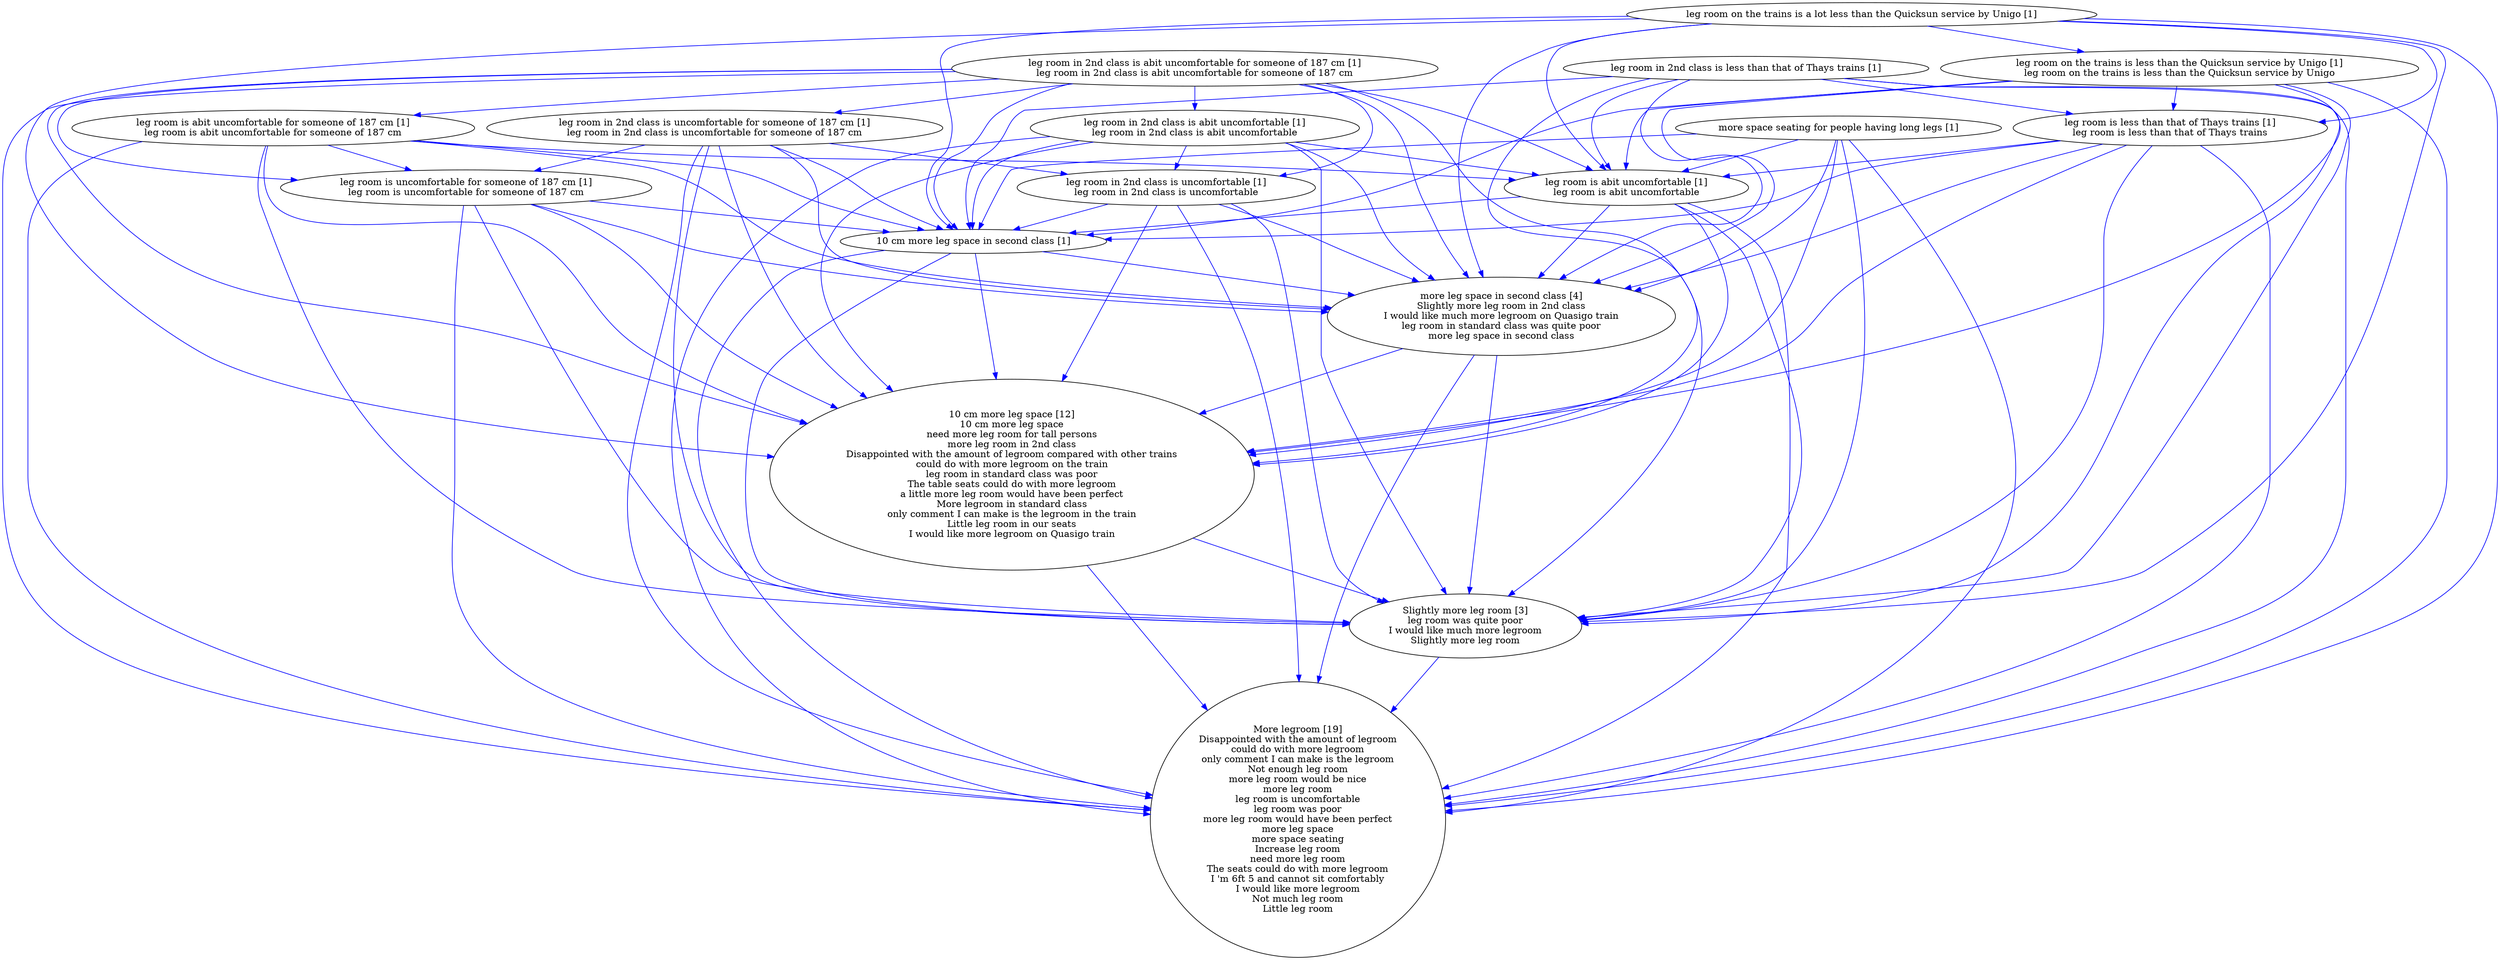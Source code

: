 digraph collapsedGraph {
"More legroom [19]\nDisappointed with the amount of legroom\ncould do with more legroom\nonly comment I can make is the legroom\nNot enough leg room\nmore leg room would be nice\nmore leg room\nleg room is uncomfortable\nleg room was poor\nmore leg room would have been perfect\nmore leg space\nmore space seating\nIncrease leg room\nneed more leg room\nThe seats could do with more legroom\nI 'm 6ft 5 and cannot sit comfortably\nI would like more legroom\nNot much leg room\nLittle leg room""more leg space in second class [4]\nSlightly more leg room in 2nd class\nI would like much more legroom on Quasigo train\nleg room in standard class was quite poor\nmore leg space in second class""Slightly more leg room [3]\nleg room was quite poor\nI would like much more legroom\nSlightly more leg room""10 cm more leg space [12]\n10 cm more leg space\nneed more leg room for tall persons\nmore leg room in 2nd class\nDisappointed with the amount of legroom compared with other trains\ncould do with more legroom on the train\nleg room in standard class was poor\nThe table seats could do with more legroom\na little more leg room would have been perfect\nMore legroom in standard class\nonly comment I can make is the legroom in the train\nLittle leg room in our seats\nI would like more legroom on Quasigo train""10 cm more leg space in second class [1]""leg room in 2nd class is abit uncomfortable for someone of 187 cm [1]\nleg room in 2nd class is abit uncomfortable for someone of 187 cm""leg room is abit uncomfortable for someone of 187 cm [1]\nleg room is abit uncomfortable for someone of 187 cm""leg room is abit uncomfortable [1]\nleg room is abit uncomfortable""leg room is uncomfortable for someone of 187 cm [1]\nleg room is uncomfortable for someone of 187 cm""leg room in 2nd class is abit uncomfortable [1]\nleg room in 2nd class is abit uncomfortable""leg room in 2nd class is uncomfortable [1]\nleg room in 2nd class is uncomfortable""leg room in 2nd class is uncomfortable for someone of 187 cm [1]\nleg room in 2nd class is uncomfortable for someone of 187 cm""leg room in 2nd class is less than that of Thays trains [1]""leg room is less than that of Thays trains [1]\nleg room is less than that of Thays trains""leg room on the trains is a lot less than the Quicksun service by Unigo [1]""leg room on the trains is less than the Quicksun service by Unigo [1]\nleg room on the trains is less than the Quicksun service by Unigo""more space seating for people having long legs [1]""leg room in 2nd class is abit uncomfortable [1]\nleg room in 2nd class is abit uncomfortable" -> "10 cm more leg space [12]\n10 cm more leg space\nneed more leg room for tall persons\nmore leg room in 2nd class\nDisappointed with the amount of legroom compared with other trains\ncould do with more legroom on the train\nleg room in standard class was poor\nThe table seats could do with more legroom\na little more leg room would have been perfect\nMore legroom in standard class\nonly comment I can make is the legroom in the train\nLittle leg room in our seats\nI would like more legroom on Quasigo train" [color=blue]
"more leg space in second class [4]\nSlightly more leg room in 2nd class\nI would like much more legroom on Quasigo train\nleg room in standard class was quite poor\nmore leg space in second class" -> "10 cm more leg space [12]\n10 cm more leg space\nneed more leg room for tall persons\nmore leg room in 2nd class\nDisappointed with the amount of legroom compared with other trains\ncould do with more legroom on the train\nleg room in standard class was poor\nThe table seats could do with more legroom\na little more leg room would have been perfect\nMore legroom in standard class\nonly comment I can make is the legroom in the train\nLittle leg room in our seats\nI would like more legroom on Quasigo train" [color=blue]
"more leg space in second class [4]\nSlightly more leg room in 2nd class\nI would like much more legroom on Quasigo train\nleg room in standard class was quite poor\nmore leg space in second class" -> "More legroom [19]\nDisappointed with the amount of legroom\ncould do with more legroom\nonly comment I can make is the legroom\nNot enough leg room\nmore leg room would be nice\nmore leg room\nleg room is uncomfortable\nleg room was poor\nmore leg room would have been perfect\nmore leg space\nmore space seating\nIncrease leg room\nneed more leg room\nThe seats could do with more legroom\nI 'm 6ft 5 and cannot sit comfortably\nI would like more legroom\nNot much leg room\nLittle leg room" [color=blue]
"leg room on the trains is less than the Quicksun service by Unigo [1]\nleg room on the trains is less than the Quicksun service by Unigo" -> "leg room is abit uncomfortable [1]\nleg room is abit uncomfortable" [color=blue]
"leg room in 2nd class is abit uncomfortable for someone of 187 cm [1]\nleg room in 2nd class is abit uncomfortable for someone of 187 cm" -> "More legroom [19]\nDisappointed with the amount of legroom\ncould do with more legroom\nonly comment I can make is the legroom\nNot enough leg room\nmore leg room would be nice\nmore leg room\nleg room is uncomfortable\nleg room was poor\nmore leg room would have been perfect\nmore leg space\nmore space seating\nIncrease leg room\nneed more leg room\nThe seats could do with more legroom\nI 'm 6ft 5 and cannot sit comfortably\nI would like more legroom\nNot much leg room\nLittle leg room" [color=blue]
"10 cm more leg space [12]\n10 cm more leg space\nneed more leg room for tall persons\nmore leg room in 2nd class\nDisappointed with the amount of legroom compared with other trains\ncould do with more legroom on the train\nleg room in standard class was poor\nThe table seats could do with more legroom\na little more leg room would have been perfect\nMore legroom in standard class\nonly comment I can make is the legroom in the train\nLittle leg room in our seats\nI would like more legroom on Quasigo train" -> "More legroom [19]\nDisappointed with the amount of legroom\ncould do with more legroom\nonly comment I can make is the legroom\nNot enough leg room\nmore leg room would be nice\nmore leg room\nleg room is uncomfortable\nleg room was poor\nmore leg room would have been perfect\nmore leg space\nmore space seating\nIncrease leg room\nneed more leg room\nThe seats could do with more legroom\nI 'm 6ft 5 and cannot sit comfortably\nI would like more legroom\nNot much leg room\nLittle leg room" [color=blue]
"more space seating for people having long legs [1]" -> "10 cm more leg space [12]\n10 cm more leg space\nneed more leg room for tall persons\nmore leg room in 2nd class\nDisappointed with the amount of legroom compared with other trains\ncould do with more legroom on the train\nleg room in standard class was poor\nThe table seats could do with more legroom\na little more leg room would have been perfect\nMore legroom in standard class\nonly comment I can make is the legroom in the train\nLittle leg room in our seats\nI would like more legroom on Quasigo train" [color=blue]
"leg room in 2nd class is abit uncomfortable for someone of 187 cm [1]\nleg room in 2nd class is abit uncomfortable for someone of 187 cm" -> "10 cm more leg space [12]\n10 cm more leg space\nneed more leg room for tall persons\nmore leg room in 2nd class\nDisappointed with the amount of legroom compared with other trains\ncould do with more legroom on the train\nleg room in standard class was poor\nThe table seats could do with more legroom\na little more leg room would have been perfect\nMore legroom in standard class\nonly comment I can make is the legroom in the train\nLittle leg room in our seats\nI would like more legroom on Quasigo train" [color=blue]
"more space seating for people having long legs [1]" -> "more leg space in second class [4]\nSlightly more leg room in 2nd class\nI would like much more legroom on Quasigo train\nleg room in standard class was quite poor\nmore leg space in second class" [color=blue]
"more space seating for people having long legs [1]" -> "Slightly more leg room [3]\nleg room was quite poor\nI would like much more legroom\nSlightly more leg room" [color=blue]
"more leg space in second class [4]\nSlightly more leg room in 2nd class\nI would like much more legroom on Quasigo train\nleg room in standard class was quite poor\nmore leg space in second class" -> "Slightly more leg room [3]\nleg room was quite poor\nI would like much more legroom\nSlightly more leg room" [color=blue]
"more space seating for people having long legs [1]" -> "More legroom [19]\nDisappointed with the amount of legroom\ncould do with more legroom\nonly comment I can make is the legroom\nNot enough leg room\nmore leg room would be nice\nmore leg room\nleg room is uncomfortable\nleg room was poor\nmore leg room would have been perfect\nmore leg space\nmore space seating\nIncrease leg room\nneed more leg room\nThe seats could do with more legroom\nI 'm 6ft 5 and cannot sit comfortably\nI would like more legroom\nNot much leg room\nLittle leg room" [color=blue]
"Slightly more leg room [3]\nleg room was quite poor\nI would like much more legroom\nSlightly more leg room" -> "More legroom [19]\nDisappointed with the amount of legroom\ncould do with more legroom\nonly comment I can make is the legroom\nNot enough leg room\nmore leg room would be nice\nmore leg room\nleg room is uncomfortable\nleg room was poor\nmore leg room would have been perfect\nmore leg space\nmore space seating\nIncrease leg room\nneed more leg room\nThe seats could do with more legroom\nI 'm 6ft 5 and cannot sit comfortably\nI would like more legroom\nNot much leg room\nLittle leg room" [color=blue]
"more space seating for people having long legs [1]" -> "10 cm more leg space in second class [1]" [color=blue]
"leg room in 2nd class is uncomfortable [1]\nleg room in 2nd class is uncomfortable" -> "More legroom [19]\nDisappointed with the amount of legroom\ncould do with more legroom\nonly comment I can make is the legroom\nNot enough leg room\nmore leg room would be nice\nmore leg room\nleg room is uncomfortable\nleg room was poor\nmore leg room would have been perfect\nmore leg space\nmore space seating\nIncrease leg room\nneed more leg room\nThe seats could do with more legroom\nI 'm 6ft 5 and cannot sit comfortably\nI would like more legroom\nNot much leg room\nLittle leg room" [color=blue]
"leg room in 2nd class is uncomfortable [1]\nleg room in 2nd class is uncomfortable" -> "Slightly more leg room [3]\nleg room was quite poor\nI would like much more legroom\nSlightly more leg room" [color=blue]
"leg room on the trains is a lot less than the Quicksun service by Unigo [1]" -> "10 cm more leg space in second class [1]" [color=blue]
"leg room in 2nd class is uncomfortable [1]\nleg room in 2nd class is uncomfortable" -> "more leg space in second class [4]\nSlightly more leg room in 2nd class\nI would like much more legroom on Quasigo train\nleg room in standard class was quite poor\nmore leg space in second class" [color=blue]
"leg room in 2nd class is uncomfortable for someone of 187 cm [1]\nleg room in 2nd class is uncomfortable for someone of 187 cm" -> "More legroom [19]\nDisappointed with the amount of legroom\ncould do with more legroom\nonly comment I can make is the legroom\nNot enough leg room\nmore leg room would be nice\nmore leg room\nleg room is uncomfortable\nleg room was poor\nmore leg room would have been perfect\nmore leg space\nmore space seating\nIncrease leg room\nneed more leg room\nThe seats could do with more legroom\nI 'm 6ft 5 and cannot sit comfortably\nI would like more legroom\nNot much leg room\nLittle leg room" [color=blue]
"leg room in 2nd class is uncomfortable [1]\nleg room in 2nd class is uncomfortable" -> "10 cm more leg space [12]\n10 cm more leg space\nneed more leg room for tall persons\nmore leg room in 2nd class\nDisappointed with the amount of legroom compared with other trains\ncould do with more legroom on the train\nleg room in standard class was poor\nThe table seats could do with more legroom\na little more leg room would have been perfect\nMore legroom in standard class\nonly comment I can make is the legroom in the train\nLittle leg room in our seats\nI would like more legroom on Quasigo train" [color=blue]
"leg room on the trains is a lot less than the Quicksun service by Unigo [1]" -> "10 cm more leg space [12]\n10 cm more leg space\nneed more leg room for tall persons\nmore leg room in 2nd class\nDisappointed with the amount of legroom compared with other trains\ncould do with more legroom on the train\nleg room in standard class was poor\nThe table seats could do with more legroom\na little more leg room would have been perfect\nMore legroom in standard class\nonly comment I can make is the legroom in the train\nLittle leg room in our seats\nI would like more legroom on Quasigo train" [color=blue]
"leg room is less than that of Thays trains [1]\nleg room is less than that of Thays trains" -> "More legroom [19]\nDisappointed with the amount of legroom\ncould do with more legroom\nonly comment I can make is the legroom\nNot enough leg room\nmore leg room would be nice\nmore leg room\nleg room is uncomfortable\nleg room was poor\nmore leg room would have been perfect\nmore leg space\nmore space seating\nIncrease leg room\nneed more leg room\nThe seats could do with more legroom\nI 'm 6ft 5 and cannot sit comfortably\nI would like more legroom\nNot much leg room\nLittle leg room" [color=blue]
"leg room is less than that of Thays trains [1]\nleg room is less than that of Thays trains" -> "leg room is abit uncomfortable [1]\nleg room is abit uncomfortable" [color=blue]
"leg room is less than that of Thays trains [1]\nleg room is less than that of Thays trains" -> "Slightly more leg room [3]\nleg room was quite poor\nI would like much more legroom\nSlightly more leg room" [color=blue]
"leg room in 2nd class is uncomfortable [1]\nleg room in 2nd class is uncomfortable" -> "10 cm more leg space in second class [1]" [color=blue]
"leg room in 2nd class is uncomfortable for someone of 187 cm [1]\nleg room in 2nd class is uncomfortable for someone of 187 cm" -> "10 cm more leg space [12]\n10 cm more leg space\nneed more leg room for tall persons\nmore leg room in 2nd class\nDisappointed with the amount of legroom compared with other trains\ncould do with more legroom on the train\nleg room in standard class was poor\nThe table seats could do with more legroom\na little more leg room would have been perfect\nMore legroom in standard class\nonly comment I can make is the legroom in the train\nLittle leg room in our seats\nI would like more legroom on Quasigo train" [color=blue]
"leg room on the trains is a lot less than the Quicksun service by Unigo [1]" -> "More legroom [19]\nDisappointed with the amount of legroom\ncould do with more legroom\nonly comment I can make is the legroom\nNot enough leg room\nmore leg room would be nice\nmore leg room\nleg room is uncomfortable\nleg room was poor\nmore leg room would have been perfect\nmore leg space\nmore space seating\nIncrease leg room\nneed more leg room\nThe seats could do with more legroom\nI 'm 6ft 5 and cannot sit comfortably\nI would like more legroom\nNot much leg room\nLittle leg room" [color=blue]
"leg room on the trains is a lot less than the Quicksun service by Unigo [1]" -> "Slightly more leg room [3]\nleg room was quite poor\nI would like much more legroom\nSlightly more leg room" [color=blue]
"leg room is uncomfortable for someone of 187 cm [1]\nleg room is uncomfortable for someone of 187 cm" -> "10 cm more leg space [12]\n10 cm more leg space\nneed more leg room for tall persons\nmore leg room in 2nd class\nDisappointed with the amount of legroom compared with other trains\ncould do with more legroom on the train\nleg room in standard class was poor\nThe table seats could do with more legroom\na little more leg room would have been perfect\nMore legroom in standard class\nonly comment I can make is the legroom in the train\nLittle leg room in our seats\nI would like more legroom on Quasigo train" [color=blue]
"leg room is uncomfortable for someone of 187 cm [1]\nleg room is uncomfortable for someone of 187 cm" -> "more leg space in second class [4]\nSlightly more leg room in 2nd class\nI would like much more legroom on Quasigo train\nleg room in standard class was quite poor\nmore leg space in second class" [color=blue]
"leg room is uncomfortable for someone of 187 cm [1]\nleg room is uncomfortable for someone of 187 cm" -> "More legroom [19]\nDisappointed with the amount of legroom\ncould do with more legroom\nonly comment I can make is the legroom\nNot enough leg room\nmore leg room would be nice\nmore leg room\nleg room is uncomfortable\nleg room was poor\nmore leg room would have been perfect\nmore leg space\nmore space seating\nIncrease leg room\nneed more leg room\nThe seats could do with more legroom\nI 'm 6ft 5 and cannot sit comfortably\nI would like more legroom\nNot much leg room\nLittle leg room" [color=blue]
"10 cm more leg space [12]\n10 cm more leg space\nneed more leg room for tall persons\nmore leg room in 2nd class\nDisappointed with the amount of legroom compared with other trains\ncould do with more legroom on the train\nleg room in standard class was poor\nThe table seats could do with more legroom\na little more leg room would have been perfect\nMore legroom in standard class\nonly comment I can make is the legroom in the train\nLittle leg room in our seats\nI would like more legroom on Quasigo train" -> "Slightly more leg room [3]\nleg room was quite poor\nI would like much more legroom\nSlightly more leg room" [color=blue]
"leg room on the trains is a lot less than the Quicksun service by Unigo [1]" -> "leg room is less than that of Thays trains [1]\nleg room is less than that of Thays trains" [color=blue]
"leg room on the trains is a lot less than the Quicksun service by Unigo [1]" -> "more leg space in second class [4]\nSlightly more leg room in 2nd class\nI would like much more legroom on Quasigo train\nleg room in standard class was quite poor\nmore leg space in second class" [color=blue]
"leg room in 2nd class is uncomfortable for someone of 187 cm [1]\nleg room in 2nd class is uncomfortable for someone of 187 cm" -> "more leg space in second class [4]\nSlightly more leg room in 2nd class\nI would like much more legroom on Quasigo train\nleg room in standard class was quite poor\nmore leg space in second class" [color=blue]
"leg room is uncomfortable for someone of 187 cm [1]\nleg room is uncomfortable for someone of 187 cm" -> "Slightly more leg room [3]\nleg room was quite poor\nI would like much more legroom\nSlightly more leg room" [color=blue]
"leg room is less than that of Thays trains [1]\nleg room is less than that of Thays trains" -> "10 cm more leg space [12]\n10 cm more leg space\nneed more leg room for tall persons\nmore leg room in 2nd class\nDisappointed with the amount of legroom compared with other trains\ncould do with more legroom on the train\nleg room in standard class was poor\nThe table seats could do with more legroom\na little more leg room would have been perfect\nMore legroom in standard class\nonly comment I can make is the legroom in the train\nLittle leg room in our seats\nI would like more legroom on Quasigo train" [color=blue]
"leg room is less than that of Thays trains [1]\nleg room is less than that of Thays trains" -> "10 cm more leg space in second class [1]" [color=blue]
"leg room is uncomfortable for someone of 187 cm [1]\nleg room is uncomfortable for someone of 187 cm" -> "10 cm more leg space in second class [1]" [color=blue]
"leg room is less than that of Thays trains [1]\nleg room is less than that of Thays trains" -> "more leg space in second class [4]\nSlightly more leg room in 2nd class\nI would like much more legroom on Quasigo train\nleg room in standard class was quite poor\nmore leg space in second class" [color=blue]
"leg room in 2nd class is abit uncomfortable [1]\nleg room in 2nd class is abit uncomfortable" -> "More legroom [19]\nDisappointed with the amount of legroom\ncould do with more legroom\nonly comment I can make is the legroom\nNot enough leg room\nmore leg room would be nice\nmore leg room\nleg room is uncomfortable\nleg room was poor\nmore leg room would have been perfect\nmore leg space\nmore space seating\nIncrease leg room\nneed more leg room\nThe seats could do with more legroom\nI 'm 6ft 5 and cannot sit comfortably\nI would like more legroom\nNot much leg room\nLittle leg room" [color=blue]
"leg room in 2nd class is uncomfortable for someone of 187 cm [1]\nleg room in 2nd class is uncomfortable for someone of 187 cm" -> "Slightly more leg room [3]\nleg room was quite poor\nI would like much more legroom\nSlightly more leg room" [color=blue]
"leg room in 2nd class is uncomfortable for someone of 187 cm [1]\nleg room in 2nd class is uncomfortable for someone of 187 cm" -> "10 cm more leg space in second class [1]" [color=blue]
"10 cm more leg space in second class [1]" -> "Slightly more leg room [3]\nleg room was quite poor\nI would like much more legroom\nSlightly more leg room" [color=blue]
"10 cm more leg space in second class [1]" -> "more leg space in second class [4]\nSlightly more leg room in 2nd class\nI would like much more legroom on Quasigo train\nleg room in standard class was quite poor\nmore leg space in second class" [color=blue]
"10 cm more leg space in second class [1]" -> "10 cm more leg space [12]\n10 cm more leg space\nneed more leg room for tall persons\nmore leg room in 2nd class\nDisappointed with the amount of legroom compared with other trains\ncould do with more legroom on the train\nleg room in standard class was poor\nThe table seats could do with more legroom\na little more leg room would have been perfect\nMore legroom in standard class\nonly comment I can make is the legroom in the train\nLittle leg room in our seats\nI would like more legroom on Quasigo train" [color=blue]
"leg room in 2nd class is less than that of Thays trains [1]" -> "More legroom [19]\nDisappointed with the amount of legroom\ncould do with more legroom\nonly comment I can make is the legroom\nNot enough leg room\nmore leg room would be nice\nmore leg room\nleg room is uncomfortable\nleg room was poor\nmore leg room would have been perfect\nmore leg space\nmore space seating\nIncrease leg room\nneed more leg room\nThe seats could do with more legroom\nI 'm 6ft 5 and cannot sit comfortably\nI would like more legroom\nNot much leg room\nLittle leg room" [color=blue]
"leg room in 2nd class is less than that of Thays trains [1]" -> "leg room is abit uncomfortable [1]\nleg room is abit uncomfortable" [color=blue]
"leg room is abit uncomfortable for someone of 187 cm [1]\nleg room is abit uncomfortable for someone of 187 cm" -> "Slightly more leg room [3]\nleg room was quite poor\nI would like much more legroom\nSlightly more leg room" [color=blue]
"leg room is abit uncomfortable for someone of 187 cm [1]\nleg room is abit uncomfortable for someone of 187 cm" -> "More legroom [19]\nDisappointed with the amount of legroom\ncould do with more legroom\nonly comment I can make is the legroom\nNot enough leg room\nmore leg room would be nice\nmore leg room\nleg room is uncomfortable\nleg room was poor\nmore leg room would have been perfect\nmore leg space\nmore space seating\nIncrease leg room\nneed more leg room\nThe seats could do with more legroom\nI 'm 6ft 5 and cannot sit comfortably\nI would like more legroom\nNot much leg room\nLittle leg room" [color=blue]
"leg room is abit uncomfortable [1]\nleg room is abit uncomfortable" -> "10 cm more leg space [12]\n10 cm more leg space\nneed more leg room for tall persons\nmore leg room in 2nd class\nDisappointed with the amount of legroom compared with other trains\ncould do with more legroom on the train\nleg room in standard class was poor\nThe table seats could do with more legroom\na little more leg room would have been perfect\nMore legroom in standard class\nonly comment I can make is the legroom in the train\nLittle leg room in our seats\nI would like more legroom on Quasigo train" [color=blue]
"leg room is abit uncomfortable for someone of 187 cm [1]\nleg room is abit uncomfortable for someone of 187 cm" -> "more leg space in second class [4]\nSlightly more leg room in 2nd class\nI would like much more legroom on Quasigo train\nleg room in standard class was quite poor\nmore leg space in second class" [color=blue]
"leg room is abit uncomfortable for someone of 187 cm [1]\nleg room is abit uncomfortable for someone of 187 cm" -> "10 cm more leg space [12]\n10 cm more leg space\nneed more leg room for tall persons\nmore leg room in 2nd class\nDisappointed with the amount of legroom compared with other trains\ncould do with more legroom on the train\nleg room in standard class was poor\nThe table seats could do with more legroom\na little more leg room would have been perfect\nMore legroom in standard class\nonly comment I can make is the legroom in the train\nLittle leg room in our seats\nI would like more legroom on Quasigo train" [color=blue]
"leg room is abit uncomfortable [1]\nleg room is abit uncomfortable" -> "More legroom [19]\nDisappointed with the amount of legroom\ncould do with more legroom\nonly comment I can make is the legroom\nNot enough leg room\nmore leg room would be nice\nmore leg room\nleg room is uncomfortable\nleg room was poor\nmore leg room would have been perfect\nmore leg space\nmore space seating\nIncrease leg room\nneed more leg room\nThe seats could do with more legroom\nI 'm 6ft 5 and cannot sit comfortably\nI would like more legroom\nNot much leg room\nLittle leg room" [color=blue]
"leg room is abit uncomfortable [1]\nleg room is abit uncomfortable" -> "more leg space in second class [4]\nSlightly more leg room in 2nd class\nI would like much more legroom on Quasigo train\nleg room in standard class was quite poor\nmore leg space in second class" [color=blue]
"leg room is abit uncomfortable for someone of 187 cm [1]\nleg room is abit uncomfortable for someone of 187 cm" -> "10 cm more leg space in second class [1]" [color=blue]
"leg room on the trains is less than the Quicksun service by Unigo [1]\nleg room on the trains is less than the Quicksun service by Unigo" -> "10 cm more leg space [12]\n10 cm more leg space\nneed more leg room for tall persons\nmore leg room in 2nd class\nDisappointed with the amount of legroom compared with other trains\ncould do with more legroom on the train\nleg room in standard class was poor\nThe table seats could do with more legroom\na little more leg room would have been perfect\nMore legroom in standard class\nonly comment I can make is the legroom in the train\nLittle leg room in our seats\nI would like more legroom on Quasigo train" [color=blue]
"leg room on the trains is less than the Quicksun service by Unigo [1]\nleg room on the trains is less than the Quicksun service by Unigo" -> "10 cm more leg space in second class [1]" [color=blue]
"leg room on the trains is less than the Quicksun service by Unigo [1]\nleg room on the trains is less than the Quicksun service by Unigo" -> "Slightly more leg room [3]\nleg room was quite poor\nI would like much more legroom\nSlightly more leg room" [color=blue]
"leg room on the trains is less than the Quicksun service by Unigo [1]\nleg room on the trains is less than the Quicksun service by Unigo" -> "More legroom [19]\nDisappointed with the amount of legroom\ncould do with more legroom\nonly comment I can make is the legroom\nNot enough leg room\nmore leg room would be nice\nmore leg room\nleg room is uncomfortable\nleg room was poor\nmore leg room would have been perfect\nmore leg space\nmore space seating\nIncrease leg room\nneed more leg room\nThe seats could do with more legroom\nI 'm 6ft 5 and cannot sit comfortably\nI would like more legroom\nNot much leg room\nLittle leg room" [color=blue]
"10 cm more leg space in second class [1]" -> "More legroom [19]\nDisappointed with the amount of legroom\ncould do with more legroom\nonly comment I can make is the legroom\nNot enough leg room\nmore leg room would be nice\nmore leg room\nleg room is uncomfortable\nleg room was poor\nmore leg room would have been perfect\nmore leg space\nmore space seating\nIncrease leg room\nneed more leg room\nThe seats could do with more legroom\nI 'm 6ft 5 and cannot sit comfortably\nI would like more legroom\nNot much leg room\nLittle leg room" [color=blue]
"leg room on the trains is less than the Quicksun service by Unigo [1]\nleg room on the trains is less than the Quicksun service by Unigo" -> "more leg space in second class [4]\nSlightly more leg room in 2nd class\nI would like much more legroom on Quasigo train\nleg room in standard class was quite poor\nmore leg space in second class" [color=blue]
"leg room on the trains is less than the Quicksun service by Unigo [1]\nleg room on the trains is less than the Quicksun service by Unigo" -> "leg room is less than that of Thays trains [1]\nleg room is less than that of Thays trains" [color=blue]
"leg room on the trains is a lot less than the Quicksun service by Unigo [1]" -> "leg room is abit uncomfortable [1]\nleg room is abit uncomfortable" [color=blue]
"leg room in 2nd class is less than that of Thays trains [1]" -> "10 cm more leg space [12]\n10 cm more leg space\nneed more leg room for tall persons\nmore leg room in 2nd class\nDisappointed with the amount of legroom compared with other trains\ncould do with more legroom on the train\nleg room in standard class was poor\nThe table seats could do with more legroom\na little more leg room would have been perfect\nMore legroom in standard class\nonly comment I can make is the legroom in the train\nLittle leg room in our seats\nI would like more legroom on Quasigo train" [color=blue]
"leg room in 2nd class is less than that of Thays trains [1]" -> "more leg space in second class [4]\nSlightly more leg room in 2nd class\nI would like much more legroom on Quasigo train\nleg room in standard class was quite poor\nmore leg space in second class" [color=blue]
"leg room in 2nd class is less than that of Thays trains [1]" -> "10 cm more leg space in second class [1]" [color=blue]
"leg room in 2nd class is less than that of Thays trains [1]" -> "Slightly more leg room [3]\nleg room was quite poor\nI would like much more legroom\nSlightly more leg room" [color=blue]
"leg room in 2nd class is abit uncomfortable [1]\nleg room in 2nd class is abit uncomfortable" -> "Slightly more leg room [3]\nleg room was quite poor\nI would like much more legroom\nSlightly more leg room" [color=blue]
"more space seating for people having long legs [1]" -> "leg room is abit uncomfortable [1]\nleg room is abit uncomfortable" [color=blue]
"leg room in 2nd class is abit uncomfortable [1]\nleg room in 2nd class is abit uncomfortable" -> "more leg space in second class [4]\nSlightly more leg room in 2nd class\nI would like much more legroom on Quasigo train\nleg room in standard class was quite poor\nmore leg space in second class" [color=blue]
"leg room in 2nd class is abit uncomfortable [1]\nleg room in 2nd class is abit uncomfortable" -> "10 cm more leg space in second class [1]" [color=blue]
"leg room in 2nd class is abit uncomfortable for someone of 187 cm [1]\nleg room in 2nd class is abit uncomfortable for someone of 187 cm" -> "10 cm more leg space in second class [1]" [color=blue]
"leg room is abit uncomfortable [1]\nleg room is abit uncomfortable" -> "Slightly more leg room [3]\nleg room was quite poor\nI would like much more legroom\nSlightly more leg room" [color=blue]
"leg room is abit uncomfortable [1]\nleg room is abit uncomfortable" -> "10 cm more leg space in second class [1]" [color=blue]
"leg room in 2nd class is abit uncomfortable for someone of 187 cm [1]\nleg room in 2nd class is abit uncomfortable for someone of 187 cm" -> "Slightly more leg room [3]\nleg room was quite poor\nI would like much more legroom\nSlightly more leg room" [color=blue]
"leg room in 2nd class is abit uncomfortable for someone of 187 cm [1]\nleg room in 2nd class is abit uncomfortable for someone of 187 cm" -> "more leg space in second class [4]\nSlightly more leg room in 2nd class\nI would like much more legroom on Quasigo train\nleg room in standard class was quite poor\nmore leg space in second class" [color=blue]
"leg room in 2nd class is abit uncomfortable for someone of 187 cm [1]\nleg room in 2nd class is abit uncomfortable for someone of 187 cm" -> "leg room is abit uncomfortable for someone of 187 cm [1]\nleg room is abit uncomfortable for someone of 187 cm" [color=blue]
"leg room is abit uncomfortable for someone of 187 cm [1]\nleg room is abit uncomfortable for someone of 187 cm" -> "leg room is abit uncomfortable [1]\nleg room is abit uncomfortable" [color=blue]
"leg room is abit uncomfortable for someone of 187 cm [1]\nleg room is abit uncomfortable for someone of 187 cm" -> "leg room is uncomfortable for someone of 187 cm [1]\nleg room is uncomfortable for someone of 187 cm" [color=blue]
"leg room in 2nd class is abit uncomfortable for someone of 187 cm [1]\nleg room in 2nd class is abit uncomfortable for someone of 187 cm" -> "leg room in 2nd class is abit uncomfortable [1]\nleg room in 2nd class is abit uncomfortable" [color=blue]
"leg room in 2nd class is abit uncomfortable [1]\nleg room in 2nd class is abit uncomfortable" -> "leg room is abit uncomfortable [1]\nleg room is abit uncomfortable" [color=blue]
"leg room in 2nd class is abit uncomfortable [1]\nleg room in 2nd class is abit uncomfortable" -> "leg room in 2nd class is uncomfortable [1]\nleg room in 2nd class is uncomfortable" [color=blue]
"leg room in 2nd class is abit uncomfortable for someone of 187 cm [1]\nleg room in 2nd class is abit uncomfortable for someone of 187 cm" -> "leg room in 2nd class is uncomfortable for someone of 187 cm [1]\nleg room in 2nd class is uncomfortable for someone of 187 cm" [color=blue]
"leg room in 2nd class is uncomfortable for someone of 187 cm [1]\nleg room in 2nd class is uncomfortable for someone of 187 cm" -> "leg room is uncomfortable for someone of 187 cm [1]\nleg room is uncomfortable for someone of 187 cm" [color=blue]
"leg room in 2nd class is uncomfortable for someone of 187 cm [1]\nleg room in 2nd class is uncomfortable for someone of 187 cm" -> "leg room in 2nd class is uncomfortable [1]\nleg room in 2nd class is uncomfortable" [color=blue]
"leg room in 2nd class is abit uncomfortable for someone of 187 cm [1]\nleg room in 2nd class is abit uncomfortable for someone of 187 cm" -> "leg room is uncomfortable for someone of 187 cm [1]\nleg room is uncomfortable for someone of 187 cm" [color=blue]
"leg room in 2nd class is abit uncomfortable for someone of 187 cm [1]\nleg room in 2nd class is abit uncomfortable for someone of 187 cm" -> "leg room is abit uncomfortable [1]\nleg room is abit uncomfortable" [color=blue]
"leg room in 2nd class is abit uncomfortable for someone of 187 cm [1]\nleg room in 2nd class is abit uncomfortable for someone of 187 cm" -> "leg room in 2nd class is uncomfortable [1]\nleg room in 2nd class is uncomfortable" [color=blue]
"leg room in 2nd class is less than that of Thays trains [1]" -> "leg room is less than that of Thays trains [1]\nleg room is less than that of Thays trains" [color=blue]
"leg room on the trains is a lot less than the Quicksun service by Unigo [1]" -> "leg room on the trains is less than the Quicksun service by Unigo [1]\nleg room on the trains is less than the Quicksun service by Unigo" [color=blue]
}